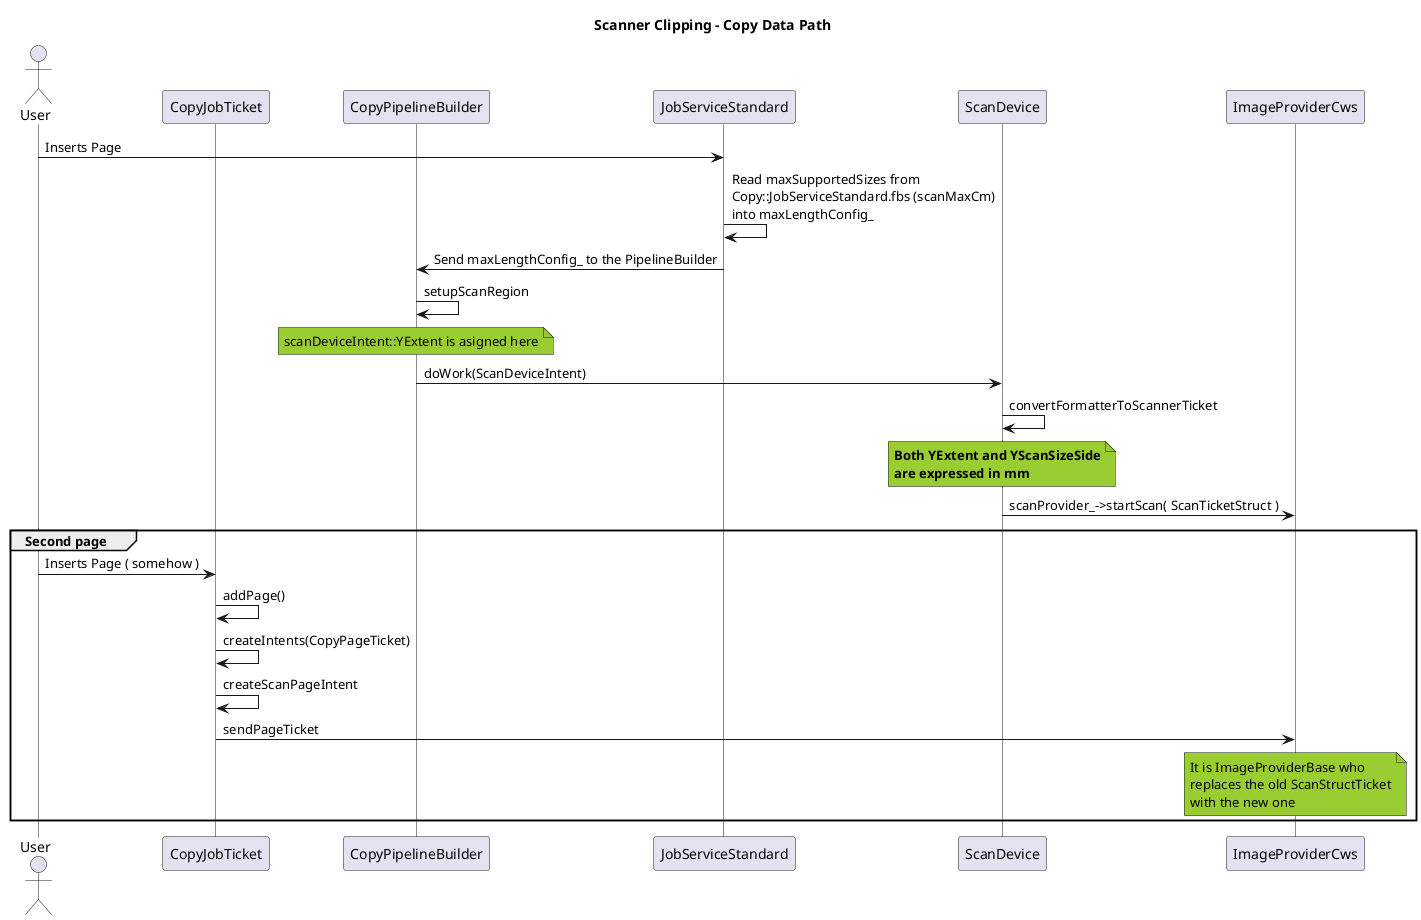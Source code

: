 @startuml

hide unlinked
skinparam lifelineStrategy solid

actor "User" as User
participant "CopyJobTicket" as CJT
participant "CopyPipelineBuilder" as Pipe
participant "JobServiceStandard" as JSS
participant "ScanDevice" as Device
participant "ImageProviderCws" as ImageCws

title Scanner Clipping - Copy Data Path
User -> JSS : Inserts Page
JSS -> JSS :  Read maxSupportedSizes from\nCopy::JobServiceStandard.fbs (scanMaxCm)\ninto maxLengthConfig_
JSS -> Pipe : Send maxLengthConfig_ to the PipelineBuilder

Pipe -> Pipe : setupScanRegion
note over Pipe #yellowgreen: scanDeviceIntent::YExtent is asigned here
Pipe -> Device : doWork(ScanDeviceIntent)
Device -> Device : convertFormatterToScannerTicket
note over Device #yellowgreen: **Both YExtent and YScanSizeSide**\n**are expressed in mm**
Device -> ImageCws : scanProvider_->startScan( ScanTicketStruct )
group Second page
User -> CJT : Inserts Page ( somehow )
CJT -> CJT : addPage()
CJT -> CJT : createIntents(CopyPageTicket)
CJT -> CJT : createScanPageIntent
CJT -> ImageCws : sendPageTicket
note over ImageCws #yellowgreen
It is ImageProviderBase who
replaces the old ScanStructTicket
with the new one
end note
end group

@enduml